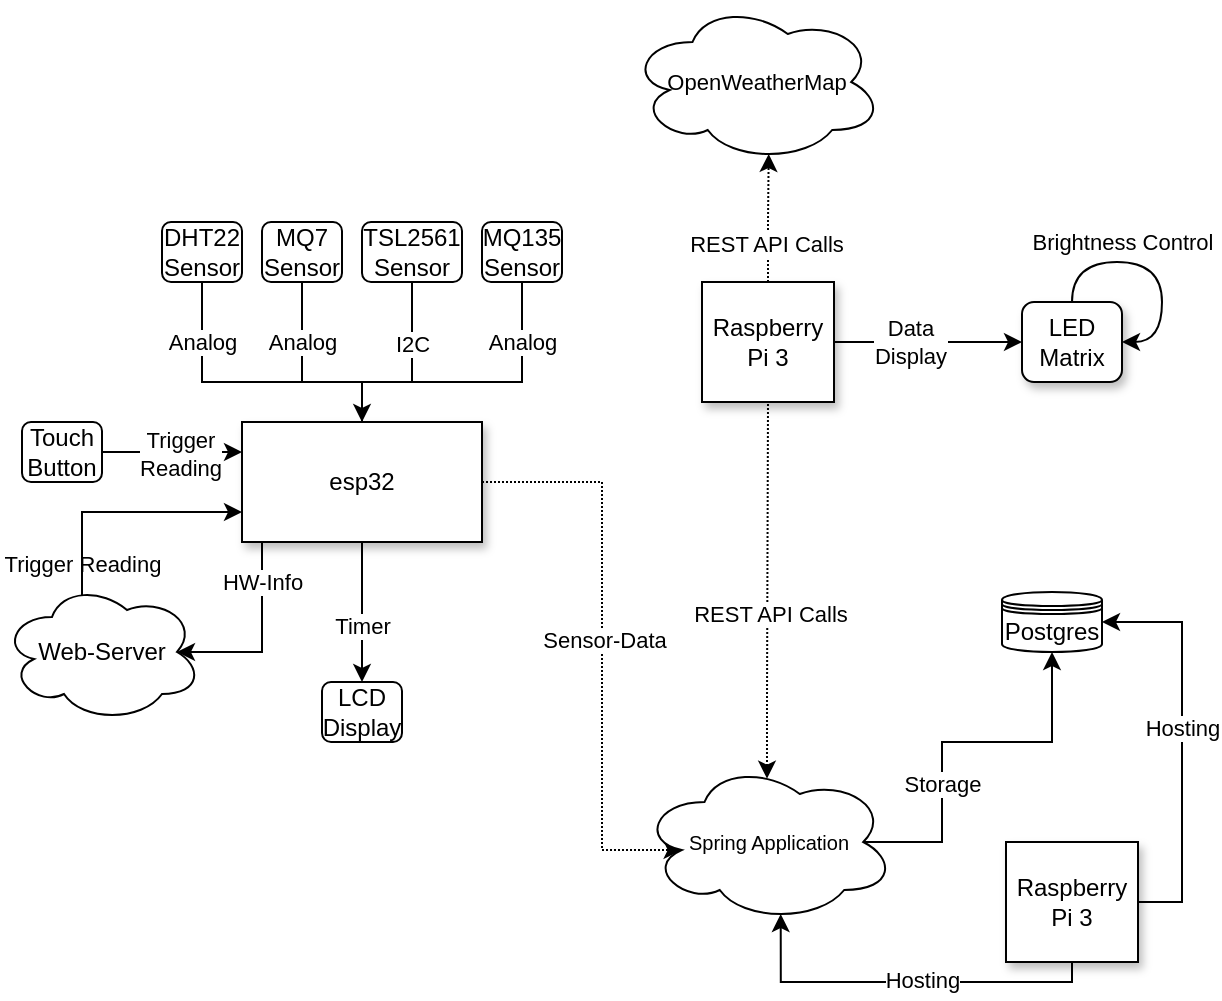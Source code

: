 <mxfile version="28.0.7">
  <diagram name="Seite-1" id="IE9IpigzB-XSyIbfN3Uv">
    <mxGraphModel dx="984" dy="520" grid="1" gridSize="10" guides="1" tooltips="1" connect="1" arrows="1" fold="1" page="1" pageScale="1" pageWidth="827" pageHeight="1169" math="0" shadow="0">
      <root>
        <mxCell id="0" />
        <mxCell id="1" parent="0" />
        <mxCell id="DrZL57TYYDfvQZiiDiuW-19" style="edgeStyle=orthogonalEdgeStyle;rounded=0;orthogonalLoop=1;jettySize=auto;html=1;entryX=0.5;entryY=0;entryDx=0;entryDy=0;" edge="1" parent="1" source="DrZL57TYYDfvQZiiDiuW-6" target="DrZL57TYYDfvQZiiDiuW-18">
          <mxGeometry relative="1" as="geometry" />
        </mxCell>
        <mxCell id="DrZL57TYYDfvQZiiDiuW-33" value="Timer" style="edgeLabel;html=1;align=center;verticalAlign=middle;resizable=0;points=[];" vertex="1" connectable="0" parent="DrZL57TYYDfvQZiiDiuW-19">
          <mxGeometry x="-0.624" y="1" relative="1" as="geometry">
            <mxPoint x="-1" y="29" as="offset" />
          </mxGeometry>
        </mxCell>
        <mxCell id="DrZL57TYYDfvQZiiDiuW-6" value="esp32" style="rounded=0;whiteSpace=wrap;html=1;shadow=1;glass=0;" vertex="1" parent="1">
          <mxGeometry x="120" y="390" width="120" height="60" as="geometry" />
        </mxCell>
        <mxCell id="DrZL57TYYDfvQZiiDiuW-66" style="edgeStyle=orthogonalEdgeStyle;rounded=0;orthogonalLoop=1;jettySize=auto;html=1;endArrow=none;endFill=0;" edge="1" parent="1" source="DrZL57TYYDfvQZiiDiuW-8">
          <mxGeometry relative="1" as="geometry">
            <mxPoint x="180" y="390" as="targetPoint" />
            <Array as="points">
              <mxPoint x="205" y="370" />
              <mxPoint x="180" y="370" />
            </Array>
          </mxGeometry>
        </mxCell>
        <mxCell id="DrZL57TYYDfvQZiiDiuW-68" value="I2C" style="edgeLabel;html=1;align=center;verticalAlign=middle;resizable=0;points=[];" vertex="1" connectable="0" parent="DrZL57TYYDfvQZiiDiuW-66">
          <mxGeometry x="-0.592" relative="1" as="geometry">
            <mxPoint y="11" as="offset" />
          </mxGeometry>
        </mxCell>
        <mxCell id="DrZL57TYYDfvQZiiDiuW-8" value="TSL2561 Sensor" style="rounded=1;whiteSpace=wrap;html=1;" vertex="1" parent="1">
          <mxGeometry x="180" y="290" width="50" height="30" as="geometry" />
        </mxCell>
        <mxCell id="DrZL57TYYDfvQZiiDiuW-64" style="edgeStyle=orthogonalEdgeStyle;rounded=0;orthogonalLoop=1;jettySize=auto;html=1;entryX=0.5;entryY=0;entryDx=0;entryDy=0;" edge="1" parent="1" source="DrZL57TYYDfvQZiiDiuW-9" target="DrZL57TYYDfvQZiiDiuW-6">
          <mxGeometry relative="1" as="geometry">
            <Array as="points">
              <mxPoint x="100" y="370" />
              <mxPoint x="180" y="370" />
            </Array>
          </mxGeometry>
        </mxCell>
        <mxCell id="DrZL57TYYDfvQZiiDiuW-71" value="Analog" style="edgeLabel;html=1;align=center;verticalAlign=middle;resizable=0;points=[];" vertex="1" connectable="0" parent="DrZL57TYYDfvQZiiDiuW-64">
          <mxGeometry x="-0.789" relative="1" as="geometry">
            <mxPoint y="14" as="offset" />
          </mxGeometry>
        </mxCell>
        <mxCell id="DrZL57TYYDfvQZiiDiuW-9" value="DHT22 Sensor" style="rounded=1;whiteSpace=wrap;html=1;glass=0;" vertex="1" parent="1">
          <mxGeometry x="80" y="290" width="40" height="30" as="geometry" />
        </mxCell>
        <mxCell id="DrZL57TYYDfvQZiiDiuW-65" style="edgeStyle=orthogonalEdgeStyle;rounded=0;orthogonalLoop=1;jettySize=auto;html=1;entryX=0.5;entryY=0;entryDx=0;entryDy=0;endArrow=none;endFill=0;" edge="1" parent="1" source="DrZL57TYYDfvQZiiDiuW-10" target="DrZL57TYYDfvQZiiDiuW-6">
          <mxGeometry relative="1" as="geometry">
            <Array as="points">
              <mxPoint x="150" y="370" />
              <mxPoint x="180" y="370" />
            </Array>
          </mxGeometry>
        </mxCell>
        <mxCell id="DrZL57TYYDfvQZiiDiuW-70" value="Analog" style="edgeLabel;html=1;align=center;verticalAlign=middle;resizable=0;points=[];" vertex="1" connectable="0" parent="DrZL57TYYDfvQZiiDiuW-65">
          <mxGeometry x="-0.732" relative="1" as="geometry">
            <mxPoint y="16" as="offset" />
          </mxGeometry>
        </mxCell>
        <mxCell id="DrZL57TYYDfvQZiiDiuW-10" value="MQ7 Sensor" style="rounded=1;whiteSpace=wrap;html=1;" vertex="1" parent="1">
          <mxGeometry x="130" y="290" width="40" height="30" as="geometry" />
        </mxCell>
        <mxCell id="DrZL57TYYDfvQZiiDiuW-67" style="edgeStyle=orthogonalEdgeStyle;rounded=0;orthogonalLoop=1;jettySize=auto;html=1;entryX=0.5;entryY=0;entryDx=0;entryDy=0;endArrow=none;endFill=0;" edge="1" parent="1" source="DrZL57TYYDfvQZiiDiuW-11" target="DrZL57TYYDfvQZiiDiuW-6">
          <mxGeometry relative="1" as="geometry">
            <Array as="points">
              <mxPoint x="260" y="370" />
              <mxPoint x="180" y="370" />
            </Array>
          </mxGeometry>
        </mxCell>
        <mxCell id="DrZL57TYYDfvQZiiDiuW-69" value="Analog" style="edgeLabel;html=1;align=center;verticalAlign=middle;resizable=0;points=[];" vertex="1" connectable="0" parent="DrZL57TYYDfvQZiiDiuW-67">
          <mxGeometry x="-0.747" relative="1" as="geometry">
            <mxPoint y="11" as="offset" />
          </mxGeometry>
        </mxCell>
        <mxCell id="DrZL57TYYDfvQZiiDiuW-11" value="MQ135 Sensor" style="rounded=1;whiteSpace=wrap;html=1;" vertex="1" parent="1">
          <mxGeometry x="240" y="290" width="40" height="30" as="geometry" />
        </mxCell>
        <mxCell id="DrZL57TYYDfvQZiiDiuW-21" style="edgeStyle=orthogonalEdgeStyle;rounded=0;orthogonalLoop=1;jettySize=auto;html=1;entryX=0.25;entryY=1;entryDx=0;entryDy=0;exitX=0.875;exitY=0.5;exitDx=0;exitDy=0;exitPerimeter=0;endArrow=none;endFill=0;startArrow=classic;startFill=1;" edge="1" parent="1" source="DrZL57TYYDfvQZiiDiuW-17" target="DrZL57TYYDfvQZiiDiuW-6">
          <mxGeometry relative="1" as="geometry">
            <Array as="points">
              <mxPoint x="130" y="505" />
              <mxPoint x="130" y="450" />
            </Array>
          </mxGeometry>
        </mxCell>
        <mxCell id="DrZL57TYYDfvQZiiDiuW-25" value="Trigger Reading" style="edgeLabel;html=1;align=center;verticalAlign=middle;resizable=0;points=[];" vertex="1" connectable="0" parent="DrZL57TYYDfvQZiiDiuW-21">
          <mxGeometry x="0.502" y="-1" relative="1" as="geometry">
            <mxPoint x="-91" y="1" as="offset" />
          </mxGeometry>
        </mxCell>
        <mxCell id="DrZL57TYYDfvQZiiDiuW-17" value="Web-Server" style="ellipse;shape=cloud;whiteSpace=wrap;html=1;" vertex="1" parent="1">
          <mxGeometry y="470" width="100" height="70" as="geometry" />
        </mxCell>
        <mxCell id="DrZL57TYYDfvQZiiDiuW-18" value="LCD Display" style="rounded=1;whiteSpace=wrap;html=1;" vertex="1" parent="1">
          <mxGeometry x="160" y="520" width="40" height="30" as="geometry" />
        </mxCell>
        <mxCell id="DrZL57TYYDfvQZiiDiuW-20" style="edgeStyle=orthogonalEdgeStyle;rounded=0;orthogonalLoop=1;jettySize=auto;html=1;entryX=0.4;entryY=0.1;entryDx=0;entryDy=0;entryPerimeter=0;startArrow=classic;startFill=1;endArrow=none;endFill=0;exitX=0;exitY=0.75;exitDx=0;exitDy=0;" edge="1" parent="1" source="DrZL57TYYDfvQZiiDiuW-6" target="DrZL57TYYDfvQZiiDiuW-17">
          <mxGeometry relative="1" as="geometry">
            <Array as="points">
              <mxPoint x="40" y="435" />
            </Array>
          </mxGeometry>
        </mxCell>
        <mxCell id="DrZL57TYYDfvQZiiDiuW-24" value="HW-Info" style="edgeLabel;html=1;align=center;verticalAlign=middle;resizable=0;points=[];" vertex="1" connectable="0" parent="DrZL57TYYDfvQZiiDiuW-20">
          <mxGeometry x="-0.303" y="1" relative="1" as="geometry">
            <mxPoint x="52" y="34" as="offset" />
          </mxGeometry>
        </mxCell>
        <mxCell id="DrZL57TYYDfvQZiiDiuW-43" style="edgeStyle=orthogonalEdgeStyle;rounded=0;orthogonalLoop=1;jettySize=auto;html=1;entryX=0;entryY=0.5;entryDx=0;entryDy=0;" edge="1" parent="1" source="DrZL57TYYDfvQZiiDiuW-29" target="DrZL57TYYDfvQZiiDiuW-42">
          <mxGeometry relative="1" as="geometry" />
        </mxCell>
        <mxCell id="DrZL57TYYDfvQZiiDiuW-44" value="Data&lt;br&gt;Display" style="edgeLabel;html=1;align=center;verticalAlign=middle;resizable=0;points=[];" vertex="1" connectable="0" parent="DrZL57TYYDfvQZiiDiuW-43">
          <mxGeometry x="-0.2" relative="1" as="geometry">
            <mxPoint as="offset" />
          </mxGeometry>
        </mxCell>
        <mxCell id="DrZL57TYYDfvQZiiDiuW-29" value="Raspberry Pi 3" style="rounded=0;whiteSpace=wrap;html=1;shadow=1;glass=0;" vertex="1" parent="1">
          <mxGeometry x="350" y="320" width="66" height="60" as="geometry" />
        </mxCell>
        <mxCell id="DrZL57TYYDfvQZiiDiuW-37" style="edgeStyle=orthogonalEdgeStyle;rounded=0;orthogonalLoop=1;jettySize=auto;html=1;entryX=0.16;entryY=0.55;entryDx=0;entryDy=0;entryPerimeter=0;dashed=1;dashPattern=1 1;" edge="1" parent="1" source="DrZL57TYYDfvQZiiDiuW-6" target="DrZL57TYYDfvQZiiDiuW-46">
          <mxGeometry relative="1" as="geometry">
            <mxPoint x="326.42" y="479.5" as="targetPoint" />
            <Array as="points">
              <mxPoint x="300" y="420" />
              <mxPoint x="300" y="604" />
            </Array>
          </mxGeometry>
        </mxCell>
        <mxCell id="DrZL57TYYDfvQZiiDiuW-38" value="Sensor-Data" style="edgeLabel;html=1;align=center;verticalAlign=middle;resizable=0;points=[];" vertex="1" connectable="0" parent="DrZL57TYYDfvQZiiDiuW-37">
          <mxGeometry x="-0.024" y="1" relative="1" as="geometry">
            <mxPoint as="offset" />
          </mxGeometry>
        </mxCell>
        <mxCell id="DrZL57TYYDfvQZiiDiuW-42" value="LED Matrix" style="rounded=1;whiteSpace=wrap;html=1;shadow=1;glass=0;" vertex="1" parent="1">
          <mxGeometry x="510" y="330" width="50" height="40" as="geometry" />
        </mxCell>
        <mxCell id="DrZL57TYYDfvQZiiDiuW-48" style="edgeStyle=orthogonalEdgeStyle;rounded=0;orthogonalLoop=1;jettySize=auto;html=1;entryX=1;entryY=0.5;entryDx=0;entryDy=0;exitX=1;exitY=0.5;exitDx=0;exitDy=0;" edge="1" parent="1" source="DrZL57TYYDfvQZiiDiuW-45" target="DrZL57TYYDfvQZiiDiuW-47">
          <mxGeometry relative="1" as="geometry">
            <Array as="points">
              <mxPoint x="590" y="630" />
              <mxPoint x="590" y="490" />
            </Array>
          </mxGeometry>
        </mxCell>
        <mxCell id="DrZL57TYYDfvQZiiDiuW-49" value="Hosting" style="edgeLabel;html=1;align=center;verticalAlign=middle;resizable=0;points=[];" vertex="1" connectable="0" parent="DrZL57TYYDfvQZiiDiuW-48">
          <mxGeometry x="0.083" relative="1" as="geometry">
            <mxPoint as="offset" />
          </mxGeometry>
        </mxCell>
        <mxCell id="DrZL57TYYDfvQZiiDiuW-45" value="Raspberry Pi 3" style="rounded=0;whiteSpace=wrap;html=1;shadow=1;glass=0;" vertex="1" parent="1">
          <mxGeometry x="502" y="600" width="66" height="60" as="geometry" />
        </mxCell>
        <mxCell id="DrZL57TYYDfvQZiiDiuW-52" style="edgeStyle=orthogonalEdgeStyle;rounded=0;orthogonalLoop=1;jettySize=auto;html=1;exitX=0.875;exitY=0.5;exitDx=0;exitDy=0;exitPerimeter=0;entryX=0.5;entryY=1;entryDx=0;entryDy=0;startArrow=none;startFill=0;" edge="1" parent="1" source="DrZL57TYYDfvQZiiDiuW-46" target="DrZL57TYYDfvQZiiDiuW-47">
          <mxGeometry relative="1" as="geometry">
            <Array as="points">
              <mxPoint x="470" y="600" />
              <mxPoint x="470" y="550" />
              <mxPoint x="525" y="550" />
            </Array>
          </mxGeometry>
        </mxCell>
        <mxCell id="DrZL57TYYDfvQZiiDiuW-53" value="Storage" style="edgeLabel;html=1;align=center;verticalAlign=middle;resizable=0;points=[];" vertex="1" connectable="0" parent="DrZL57TYYDfvQZiiDiuW-52">
          <mxGeometry x="0.574" y="1" relative="1" as="geometry">
            <mxPoint x="-54" y="25" as="offset" />
          </mxGeometry>
        </mxCell>
        <mxCell id="DrZL57TYYDfvQZiiDiuW-55" style="edgeStyle=orthogonalEdgeStyle;rounded=0;orthogonalLoop=1;jettySize=auto;html=1;entryX=0.5;entryY=1;entryDx=0;entryDy=0;dashed=1;dashPattern=1 1;startArrow=classic;startFill=1;endArrow=none;endFill=0;exitX=0.496;exitY=0.104;exitDx=0;exitDy=0;exitPerimeter=0;" edge="1" parent="1" source="DrZL57TYYDfvQZiiDiuW-46">
          <mxGeometry relative="1" as="geometry">
            <mxPoint x="410" y="530" as="sourcePoint" />
            <mxPoint x="383" y="380" as="targetPoint" />
            <Array as="points">
              <mxPoint x="382" y="530" />
              <mxPoint x="383" y="530" />
            </Array>
          </mxGeometry>
        </mxCell>
        <mxCell id="DrZL57TYYDfvQZiiDiuW-56" value="REST API Calls" style="edgeLabel;html=1;align=center;verticalAlign=middle;resizable=0;points=[];" vertex="1" connectable="0" parent="DrZL57TYYDfvQZiiDiuW-55">
          <mxGeometry x="0.241" y="-1" relative="1" as="geometry">
            <mxPoint y="34" as="offset" />
          </mxGeometry>
        </mxCell>
        <mxCell id="DrZL57TYYDfvQZiiDiuW-46" value="&lt;font style=&quot;font-size: 10px;&quot;&gt;Spring Application&lt;/font&gt;" style="ellipse;shape=cloud;whiteSpace=wrap;html=1;" vertex="1" parent="1">
          <mxGeometry x="319.5" y="560" width="127" height="80" as="geometry" />
        </mxCell>
        <mxCell id="DrZL57TYYDfvQZiiDiuW-47" value="Postgres" style="shape=datastore;whiteSpace=wrap;html=1;" vertex="1" parent="1">
          <mxGeometry x="500" y="475" width="50" height="30" as="geometry" />
        </mxCell>
        <mxCell id="DrZL57TYYDfvQZiiDiuW-50" style="edgeStyle=orthogonalEdgeStyle;rounded=0;orthogonalLoop=1;jettySize=auto;html=1;entryX=0.55;entryY=0.95;entryDx=0;entryDy=0;entryPerimeter=0;exitX=0.5;exitY=1;exitDx=0;exitDy=0;" edge="1" parent="1" source="DrZL57TYYDfvQZiiDiuW-45" target="DrZL57TYYDfvQZiiDiuW-46">
          <mxGeometry relative="1" as="geometry">
            <Array as="points">
              <mxPoint x="535" y="670" />
              <mxPoint x="389" y="670" />
            </Array>
          </mxGeometry>
        </mxCell>
        <mxCell id="DrZL57TYYDfvQZiiDiuW-51" value="Hosting" style="edgeLabel;html=1;align=center;verticalAlign=middle;resizable=0;points=[];" vertex="1" connectable="0" parent="DrZL57TYYDfvQZiiDiuW-50">
          <mxGeometry x="-0.593" y="-1" relative="1" as="geometry">
            <mxPoint x="-47" as="offset" />
          </mxGeometry>
        </mxCell>
        <mxCell id="DrZL57TYYDfvQZiiDiuW-57" style="edgeStyle=orthogonalEdgeStyle;rounded=0;orthogonalLoop=1;jettySize=auto;html=1;entryX=1;entryY=0.5;entryDx=0;entryDy=0;curved=1;" edge="1" parent="1" source="DrZL57TYYDfvQZiiDiuW-42" target="DrZL57TYYDfvQZiiDiuW-42">
          <mxGeometry relative="1" as="geometry" />
        </mxCell>
        <mxCell id="DrZL57TYYDfvQZiiDiuW-58" value="Brightness Control" style="edgeLabel;html=1;align=center;verticalAlign=middle;resizable=0;points=[];" vertex="1" connectable="0" parent="DrZL57TYYDfvQZiiDiuW-57">
          <mxGeometry x="-0.126" y="-1" relative="1" as="geometry">
            <mxPoint x="-10" y="-11" as="offset" />
          </mxGeometry>
        </mxCell>
        <mxCell id="DrZL57TYYDfvQZiiDiuW-60" style="edgeStyle=orthogonalEdgeStyle;rounded=0;orthogonalLoop=1;jettySize=auto;html=1;entryX=0;entryY=0.25;entryDx=0;entryDy=0;" edge="1" parent="1" source="DrZL57TYYDfvQZiiDiuW-59" target="DrZL57TYYDfvQZiiDiuW-6">
          <mxGeometry relative="1" as="geometry" />
        </mxCell>
        <mxCell id="DrZL57TYYDfvQZiiDiuW-61" value="Trigger&lt;br&gt;Reading" style="edgeLabel;html=1;align=center;verticalAlign=middle;resizable=0;points=[];" vertex="1" connectable="0" parent="DrZL57TYYDfvQZiiDiuW-60">
          <mxGeometry x="0.12" y="-1" relative="1" as="geometry">
            <mxPoint as="offset" />
          </mxGeometry>
        </mxCell>
        <mxCell id="DrZL57TYYDfvQZiiDiuW-59" value="Touch&lt;br&gt;Button" style="rounded=1;whiteSpace=wrap;html=1;glass=0;" vertex="1" parent="1">
          <mxGeometry x="10" y="390" width="40" height="30" as="geometry" />
        </mxCell>
        <mxCell id="DrZL57TYYDfvQZiiDiuW-72" value="&lt;font style=&quot;font-size: 11px;&quot;&gt;OpenWeatherMap&lt;/font&gt;" style="ellipse;shape=cloud;whiteSpace=wrap;html=1;" vertex="1" parent="1">
          <mxGeometry x="313.5" y="180" width="127" height="80" as="geometry" />
        </mxCell>
        <mxCell id="DrZL57TYYDfvQZiiDiuW-73" style="edgeStyle=orthogonalEdgeStyle;rounded=0;orthogonalLoop=1;jettySize=auto;html=1;dashed=1;dashPattern=1 1;entryX=0.55;entryY=0.95;entryDx=0;entryDy=0;entryPerimeter=0;" edge="1" parent="1" source="DrZL57TYYDfvQZiiDiuW-29" target="DrZL57TYYDfvQZiiDiuW-72">
          <mxGeometry relative="1" as="geometry">
            <mxPoint x="360" y="280" as="targetPoint" />
            <Array as="points" />
          </mxGeometry>
        </mxCell>
        <mxCell id="DrZL57TYYDfvQZiiDiuW-74" value="REST API Calls" style="edgeLabel;html=1;align=center;verticalAlign=middle;resizable=0;points=[];" vertex="1" connectable="0" parent="DrZL57TYYDfvQZiiDiuW-73">
          <mxGeometry x="-0.417" y="1" relative="1" as="geometry">
            <mxPoint as="offset" />
          </mxGeometry>
        </mxCell>
      </root>
    </mxGraphModel>
  </diagram>
</mxfile>
